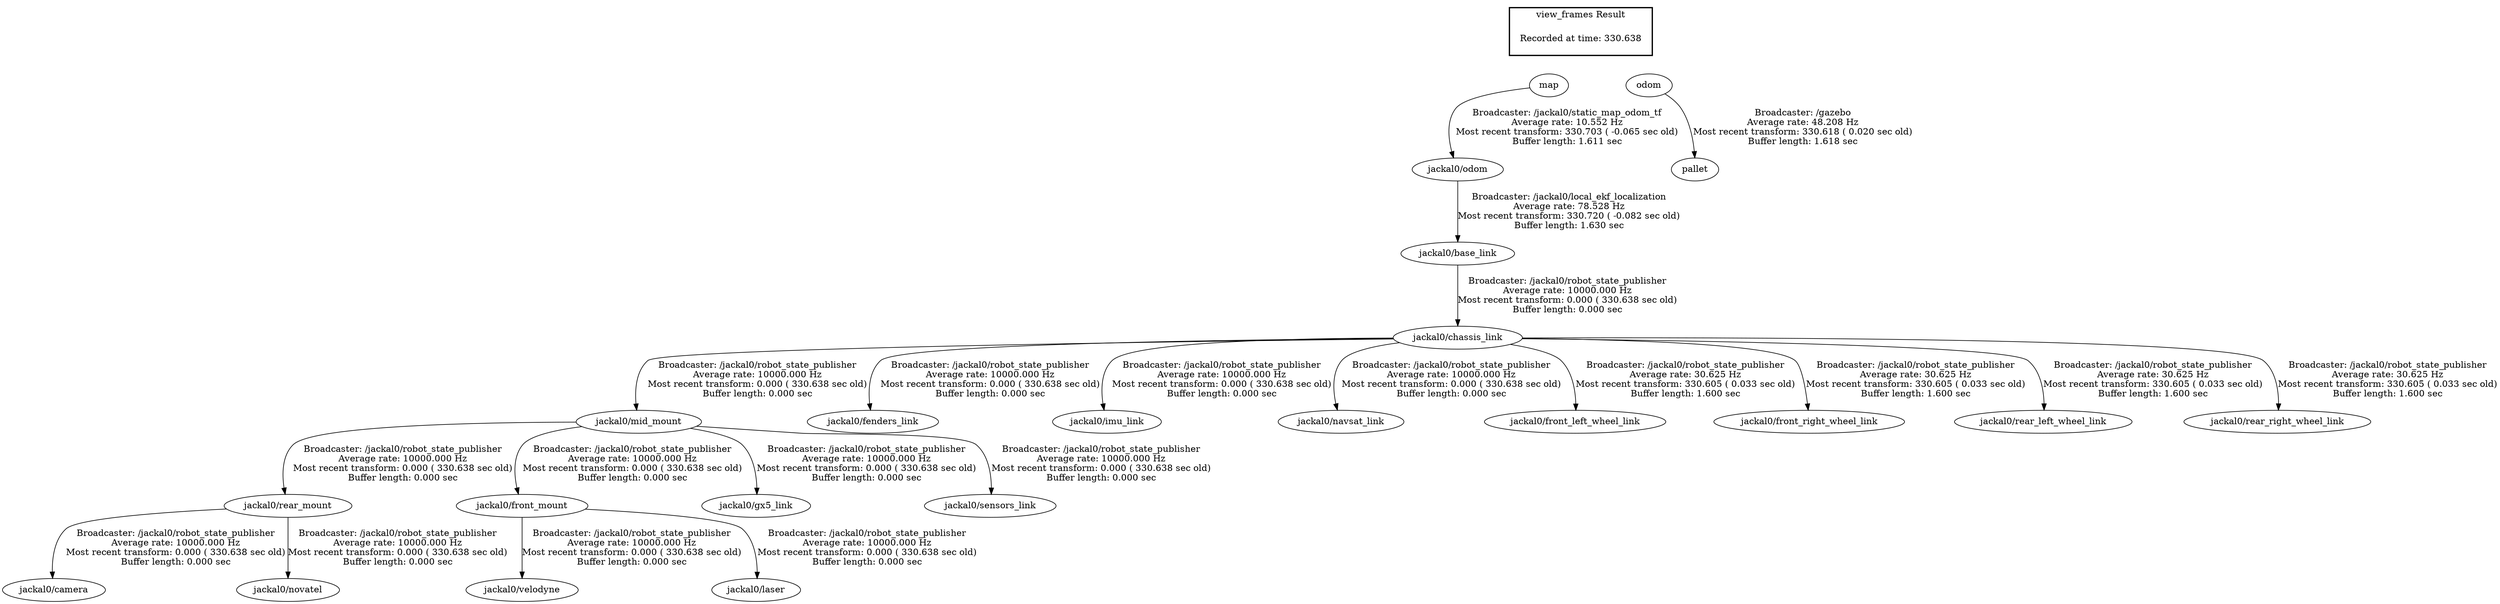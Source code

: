 digraph G {
"jackal0/base_link" -> "jackal0/chassis_link"[label="Broadcaster: /jackal0/robot_state_publisher\nAverage rate: 10000.000 Hz\nMost recent transform: 0.000 ( 330.638 sec old)\nBuffer length: 0.000 sec\n"];
"jackal0/odom" -> "jackal0/base_link"[label="Broadcaster: /jackal0/local_ekf_localization\nAverage rate: 78.528 Hz\nMost recent transform: 330.720 ( -0.082 sec old)\nBuffer length: 1.630 sec\n"];
"jackal0/rear_mount" -> "jackal0/camera"[label="Broadcaster: /jackal0/robot_state_publisher\nAverage rate: 10000.000 Hz\nMost recent transform: 0.000 ( 330.638 sec old)\nBuffer length: 0.000 sec\n"];
"jackal0/mid_mount" -> "jackal0/rear_mount"[label="Broadcaster: /jackal0/robot_state_publisher\nAverage rate: 10000.000 Hz\nMost recent transform: 0.000 ( 330.638 sec old)\nBuffer length: 0.000 sec\n"];
"jackal0/chassis_link" -> "jackal0/fenders_link"[label="Broadcaster: /jackal0/robot_state_publisher\nAverage rate: 10000.000 Hz\nMost recent transform: 0.000 ( 330.638 sec old)\nBuffer length: 0.000 sec\n"];
"jackal0/mid_mount" -> "jackal0/front_mount"[label="Broadcaster: /jackal0/robot_state_publisher\nAverage rate: 10000.000 Hz\nMost recent transform: 0.000 ( 330.638 sec old)\nBuffer length: 0.000 sec\n"];
"jackal0/chassis_link" -> "jackal0/mid_mount"[label="Broadcaster: /jackal0/robot_state_publisher\nAverage rate: 10000.000 Hz\nMost recent transform: 0.000 ( 330.638 sec old)\nBuffer length: 0.000 sec\n"];
"jackal0/mid_mount" -> "jackal0/gx5_link"[label="Broadcaster: /jackal0/robot_state_publisher\nAverage rate: 10000.000 Hz\nMost recent transform: 0.000 ( 330.638 sec old)\nBuffer length: 0.000 sec\n"];
"jackal0/chassis_link" -> "jackal0/imu_link"[label="Broadcaster: /jackal0/robot_state_publisher\nAverage rate: 10000.000 Hz\nMost recent transform: 0.000 ( 330.638 sec old)\nBuffer length: 0.000 sec\n"];
"jackal0/chassis_link" -> "jackal0/navsat_link"[label="Broadcaster: /jackal0/robot_state_publisher\nAverage rate: 10000.000 Hz\nMost recent transform: 0.000 ( 330.638 sec old)\nBuffer length: 0.000 sec\n"];
"jackal0/rear_mount" -> "jackal0/novatel"[label="Broadcaster: /jackal0/robot_state_publisher\nAverage rate: 10000.000 Hz\nMost recent transform: 0.000 ( 330.638 sec old)\nBuffer length: 0.000 sec\n"];
"jackal0/mid_mount" -> "jackal0/sensors_link"[label="Broadcaster: /jackal0/robot_state_publisher\nAverage rate: 10000.000 Hz\nMost recent transform: 0.000 ( 330.638 sec old)\nBuffer length: 0.000 sec\n"];
"jackal0/front_mount" -> "jackal0/velodyne"[label="Broadcaster: /jackal0/robot_state_publisher\nAverage rate: 10000.000 Hz\nMost recent transform: 0.000 ( 330.638 sec old)\nBuffer length: 0.000 sec\n"];
"jackal0/front_mount" -> "jackal0/laser"[label="Broadcaster: /jackal0/robot_state_publisher\nAverage rate: 10000.000 Hz\nMost recent transform: 0.000 ( 330.638 sec old)\nBuffer length: 0.000 sec\n"];
"map" -> "jackal0/odom"[label="Broadcaster: /jackal0/static_map_odom_tf\nAverage rate: 10.552 Hz\nMost recent transform: 330.703 ( -0.065 sec old)\nBuffer length: 1.611 sec\n"];
"odom" -> "pallet"[label="Broadcaster: /gazebo\nAverage rate: 48.208 Hz\nMost recent transform: 330.618 ( 0.020 sec old)\nBuffer length: 1.618 sec\n"];
"jackal0/chassis_link" -> "jackal0/front_left_wheel_link"[label="Broadcaster: /jackal0/robot_state_publisher\nAverage rate: 30.625 Hz\nMost recent transform: 330.605 ( 0.033 sec old)\nBuffer length: 1.600 sec\n"];
"jackal0/chassis_link" -> "jackal0/front_right_wheel_link"[label="Broadcaster: /jackal0/robot_state_publisher\nAverage rate: 30.625 Hz\nMost recent transform: 330.605 ( 0.033 sec old)\nBuffer length: 1.600 sec\n"];
"jackal0/chassis_link" -> "jackal0/rear_left_wheel_link"[label="Broadcaster: /jackal0/robot_state_publisher\nAverage rate: 30.625 Hz\nMost recent transform: 330.605 ( 0.033 sec old)\nBuffer length: 1.600 sec\n"];
"jackal0/chassis_link" -> "jackal0/rear_right_wheel_link"[label="Broadcaster: /jackal0/robot_state_publisher\nAverage rate: 30.625 Hz\nMost recent transform: 330.605 ( 0.033 sec old)\nBuffer length: 1.600 sec\n"];
edge [style=invis];
 subgraph cluster_legend { style=bold; color=black; label ="view_frames Result";
"Recorded at time: 330.638"[ shape=plaintext ] ;
 }->"map";
edge [style=invis];
 subgraph cluster_legend { style=bold; color=black; label ="view_frames Result";
"Recorded at time: 330.638"[ shape=plaintext ] ;
 }->"odom";
}